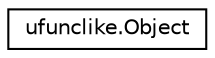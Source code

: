 digraph "Graphical Class Hierarchy"
{
 // LATEX_PDF_SIZE
  edge [fontname="Helvetica",fontsize="10",labelfontname="Helvetica",labelfontsize="10"];
  node [fontname="Helvetica",fontsize="10",shape=record];
  rankdir="LR";
  Node0 [label="ufunclike.Object",height=0.2,width=0.4,color="black", fillcolor="white", style="filled",URL="$classufunclike_1_1Object.html",tooltip=" "];
}
